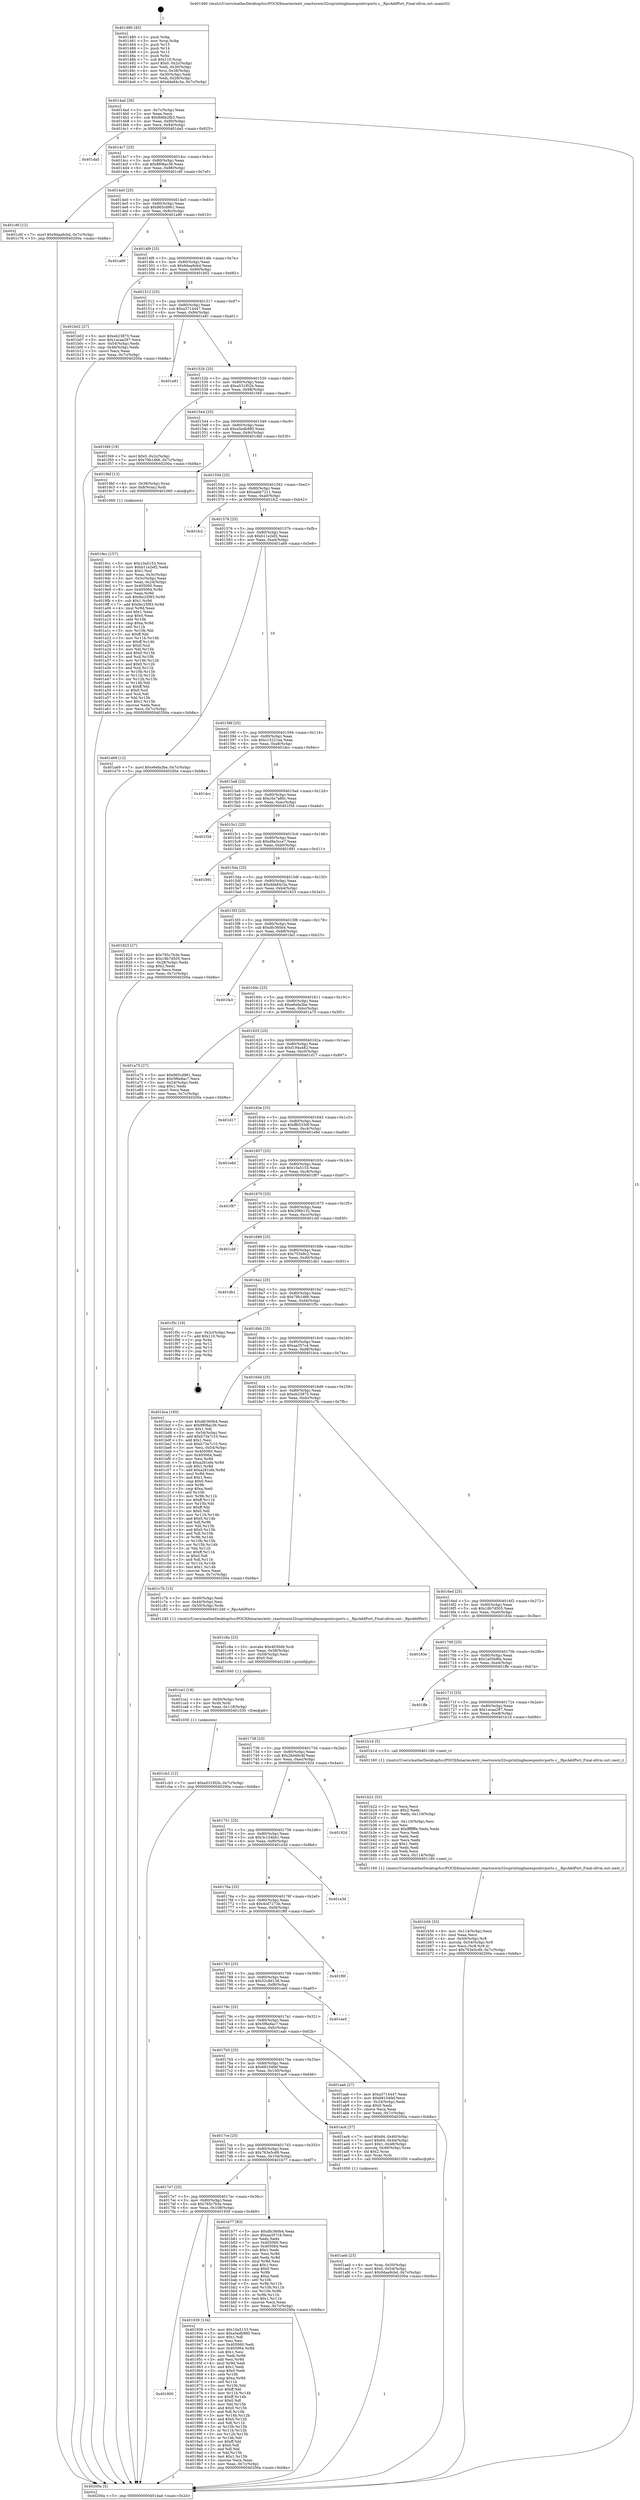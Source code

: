 digraph "0x401480" {
  label = "0x401480 (/mnt/c/Users/mathe/Desktop/tcc/POCII/binaries/extr_reactoswin32ssprintingbasespoolsvports.c__RpcAddPort_Final-ollvm.out::main(0))"
  labelloc = "t"
  node[shape=record]

  Entry [label="",width=0.3,height=0.3,shape=circle,fillcolor=black,style=filled]
  "0x4014ad" [label="{
     0x4014ad [26]\l
     | [instrs]\l
     &nbsp;&nbsp;0x4014ad \<+3\>: mov -0x7c(%rbp),%eax\l
     &nbsp;&nbsp;0x4014b0 \<+2\>: mov %eax,%ecx\l
     &nbsp;&nbsp;0x4014b2 \<+6\>: sub $0x8d6b2fb3,%ecx\l
     &nbsp;&nbsp;0x4014b8 \<+3\>: mov %eax,-0x80(%rbp)\l
     &nbsp;&nbsp;0x4014bb \<+6\>: mov %ecx,-0x84(%rbp)\l
     &nbsp;&nbsp;0x4014c1 \<+6\>: je 0000000000401da5 \<main+0x925\>\l
  }"]
  "0x401da5" [label="{
     0x401da5\l
  }", style=dashed]
  "0x4014c7" [label="{
     0x4014c7 [25]\l
     | [instrs]\l
     &nbsp;&nbsp;0x4014c7 \<+5\>: jmp 00000000004014cc \<main+0x4c\>\l
     &nbsp;&nbsp;0x4014cc \<+3\>: mov -0x80(%rbp),%eax\l
     &nbsp;&nbsp;0x4014cf \<+5\>: sub $0x8f08ac36,%eax\l
     &nbsp;&nbsp;0x4014d4 \<+6\>: mov %eax,-0x88(%rbp)\l
     &nbsp;&nbsp;0x4014da \<+6\>: je 0000000000401c6f \<main+0x7ef\>\l
  }"]
  Exit [label="",width=0.3,height=0.3,shape=circle,fillcolor=black,style=filled,peripheries=2]
  "0x401c6f" [label="{
     0x401c6f [12]\l
     | [instrs]\l
     &nbsp;&nbsp;0x401c6f \<+7\>: movl $0x9daa9cbd,-0x7c(%rbp)\l
     &nbsp;&nbsp;0x401c76 \<+5\>: jmp 000000000040200a \<main+0xb8a\>\l
  }"]
  "0x4014e0" [label="{
     0x4014e0 [25]\l
     | [instrs]\l
     &nbsp;&nbsp;0x4014e0 \<+5\>: jmp 00000000004014e5 \<main+0x65\>\l
     &nbsp;&nbsp;0x4014e5 \<+3\>: mov -0x80(%rbp),%eax\l
     &nbsp;&nbsp;0x4014e8 \<+5\>: sub $0x965cd961,%eax\l
     &nbsp;&nbsp;0x4014ed \<+6\>: mov %eax,-0x8c(%rbp)\l
     &nbsp;&nbsp;0x4014f3 \<+6\>: je 0000000000401a90 \<main+0x610\>\l
  }"]
  "0x401cb3" [label="{
     0x401cb3 [12]\l
     | [instrs]\l
     &nbsp;&nbsp;0x401cb3 \<+7\>: movl $0xa531f02b,-0x7c(%rbp)\l
     &nbsp;&nbsp;0x401cba \<+5\>: jmp 000000000040200a \<main+0xb8a\>\l
  }"]
  "0x401a90" [label="{
     0x401a90\l
  }", style=dashed]
  "0x4014f9" [label="{
     0x4014f9 [25]\l
     | [instrs]\l
     &nbsp;&nbsp;0x4014f9 \<+5\>: jmp 00000000004014fe \<main+0x7e\>\l
     &nbsp;&nbsp;0x4014fe \<+3\>: mov -0x80(%rbp),%eax\l
     &nbsp;&nbsp;0x401501 \<+5\>: sub $0x9daa9cbd,%eax\l
     &nbsp;&nbsp;0x401506 \<+6\>: mov %eax,-0x90(%rbp)\l
     &nbsp;&nbsp;0x40150c \<+6\>: je 0000000000401b02 \<main+0x682\>\l
  }"]
  "0x401ca1" [label="{
     0x401ca1 [18]\l
     | [instrs]\l
     &nbsp;&nbsp;0x401ca1 \<+4\>: mov -0x50(%rbp),%rdx\l
     &nbsp;&nbsp;0x401ca5 \<+3\>: mov %rdx,%rdi\l
     &nbsp;&nbsp;0x401ca8 \<+6\>: mov %eax,-0x118(%rbp)\l
     &nbsp;&nbsp;0x401cae \<+5\>: call 0000000000401030 \<free@plt\>\l
     | [calls]\l
     &nbsp;&nbsp;0x401030 \{1\} (unknown)\l
  }"]
  "0x401b02" [label="{
     0x401b02 [27]\l
     | [instrs]\l
     &nbsp;&nbsp;0x401b02 \<+5\>: mov $0xeb23875,%eax\l
     &nbsp;&nbsp;0x401b07 \<+5\>: mov $0x1acaa297,%ecx\l
     &nbsp;&nbsp;0x401b0c \<+3\>: mov -0x54(%rbp),%edx\l
     &nbsp;&nbsp;0x401b0f \<+3\>: cmp -0x48(%rbp),%edx\l
     &nbsp;&nbsp;0x401b12 \<+3\>: cmovl %ecx,%eax\l
     &nbsp;&nbsp;0x401b15 \<+3\>: mov %eax,-0x7c(%rbp)\l
     &nbsp;&nbsp;0x401b18 \<+5\>: jmp 000000000040200a \<main+0xb8a\>\l
  }"]
  "0x401512" [label="{
     0x401512 [25]\l
     | [instrs]\l
     &nbsp;&nbsp;0x401512 \<+5\>: jmp 0000000000401517 \<main+0x97\>\l
     &nbsp;&nbsp;0x401517 \<+3\>: mov -0x80(%rbp),%eax\l
     &nbsp;&nbsp;0x40151a \<+5\>: sub $0xa3714447,%eax\l
     &nbsp;&nbsp;0x40151f \<+6\>: mov %eax,-0x94(%rbp)\l
     &nbsp;&nbsp;0x401525 \<+6\>: je 0000000000401e81 \<main+0xa01\>\l
  }"]
  "0x401c8a" [label="{
     0x401c8a [23]\l
     | [instrs]\l
     &nbsp;&nbsp;0x401c8a \<+10\>: movabs $0x4030d6,%rdi\l
     &nbsp;&nbsp;0x401c94 \<+3\>: mov %eax,-0x58(%rbp)\l
     &nbsp;&nbsp;0x401c97 \<+3\>: mov -0x58(%rbp),%esi\l
     &nbsp;&nbsp;0x401c9a \<+2\>: mov $0x0,%al\l
     &nbsp;&nbsp;0x401c9c \<+5\>: call 0000000000401040 \<printf@plt\>\l
     | [calls]\l
     &nbsp;&nbsp;0x401040 \{1\} (unknown)\l
  }"]
  "0x401e81" [label="{
     0x401e81\l
  }", style=dashed]
  "0x40152b" [label="{
     0x40152b [25]\l
     | [instrs]\l
     &nbsp;&nbsp;0x40152b \<+5\>: jmp 0000000000401530 \<main+0xb0\>\l
     &nbsp;&nbsp;0x401530 \<+3\>: mov -0x80(%rbp),%eax\l
     &nbsp;&nbsp;0x401533 \<+5\>: sub $0xa531f02b,%eax\l
     &nbsp;&nbsp;0x401538 \<+6\>: mov %eax,-0x98(%rbp)\l
     &nbsp;&nbsp;0x40153e \<+6\>: je 0000000000401f49 \<main+0xac9\>\l
  }"]
  "0x401b56" [label="{
     0x401b56 [33]\l
     | [instrs]\l
     &nbsp;&nbsp;0x401b56 \<+6\>: mov -0x114(%rbp),%ecx\l
     &nbsp;&nbsp;0x401b5c \<+3\>: imul %eax,%ecx\l
     &nbsp;&nbsp;0x401b5f \<+4\>: mov -0x50(%rbp),%r8\l
     &nbsp;&nbsp;0x401b63 \<+4\>: movslq -0x54(%rbp),%r9\l
     &nbsp;&nbsp;0x401b67 \<+4\>: mov %ecx,(%r8,%r9,4)\l
     &nbsp;&nbsp;0x401b6b \<+7\>: movl $0x763e5cd9,-0x7c(%rbp)\l
     &nbsp;&nbsp;0x401b72 \<+5\>: jmp 000000000040200a \<main+0xb8a\>\l
  }"]
  "0x401f49" [label="{
     0x401f49 [19]\l
     | [instrs]\l
     &nbsp;&nbsp;0x401f49 \<+7\>: movl $0x0,-0x2c(%rbp)\l
     &nbsp;&nbsp;0x401f50 \<+7\>: movl $0x79b1d66,-0x7c(%rbp)\l
     &nbsp;&nbsp;0x401f57 \<+5\>: jmp 000000000040200a \<main+0xb8a\>\l
  }"]
  "0x401544" [label="{
     0x401544 [25]\l
     | [instrs]\l
     &nbsp;&nbsp;0x401544 \<+5\>: jmp 0000000000401549 \<main+0xc9\>\l
     &nbsp;&nbsp;0x401549 \<+3\>: mov -0x80(%rbp),%eax\l
     &nbsp;&nbsp;0x40154c \<+5\>: sub $0xa5edb980,%eax\l
     &nbsp;&nbsp;0x401551 \<+6\>: mov %eax,-0x9c(%rbp)\l
     &nbsp;&nbsp;0x401557 \<+6\>: je 00000000004019bf \<main+0x53f\>\l
  }"]
  "0x401b22" [label="{
     0x401b22 [52]\l
     | [instrs]\l
     &nbsp;&nbsp;0x401b22 \<+2\>: xor %ecx,%ecx\l
     &nbsp;&nbsp;0x401b24 \<+5\>: mov $0x2,%edx\l
     &nbsp;&nbsp;0x401b29 \<+6\>: mov %edx,-0x110(%rbp)\l
     &nbsp;&nbsp;0x401b2f \<+1\>: cltd\l
     &nbsp;&nbsp;0x401b30 \<+6\>: mov -0x110(%rbp),%esi\l
     &nbsp;&nbsp;0x401b36 \<+2\>: idiv %esi\l
     &nbsp;&nbsp;0x401b38 \<+6\>: imul $0xfffffffe,%edx,%edx\l
     &nbsp;&nbsp;0x401b3e \<+2\>: mov %ecx,%edi\l
     &nbsp;&nbsp;0x401b40 \<+2\>: sub %edx,%edi\l
     &nbsp;&nbsp;0x401b42 \<+2\>: mov %ecx,%edx\l
     &nbsp;&nbsp;0x401b44 \<+3\>: sub $0x1,%edx\l
     &nbsp;&nbsp;0x401b47 \<+2\>: add %edx,%edi\l
     &nbsp;&nbsp;0x401b49 \<+2\>: sub %edi,%ecx\l
     &nbsp;&nbsp;0x401b4b \<+6\>: mov %ecx,-0x114(%rbp)\l
     &nbsp;&nbsp;0x401b51 \<+5\>: call 0000000000401160 \<next_i\>\l
     | [calls]\l
     &nbsp;&nbsp;0x401160 \{1\} (/mnt/c/Users/mathe/Desktop/tcc/POCII/binaries/extr_reactoswin32ssprintingbasespoolsvports.c__RpcAddPort_Final-ollvm.out::next_i)\l
  }"]
  "0x4019bf" [label="{
     0x4019bf [13]\l
     | [instrs]\l
     &nbsp;&nbsp;0x4019bf \<+4\>: mov -0x38(%rbp),%rax\l
     &nbsp;&nbsp;0x4019c3 \<+4\>: mov 0x8(%rax),%rdi\l
     &nbsp;&nbsp;0x4019c7 \<+5\>: call 0000000000401060 \<atoi@plt\>\l
     | [calls]\l
     &nbsp;&nbsp;0x401060 \{1\} (unknown)\l
  }"]
  "0x40155d" [label="{
     0x40155d [25]\l
     | [instrs]\l
     &nbsp;&nbsp;0x40155d \<+5\>: jmp 0000000000401562 \<main+0xe2\>\l
     &nbsp;&nbsp;0x401562 \<+3\>: mov -0x80(%rbp),%eax\l
     &nbsp;&nbsp;0x401565 \<+5\>: sub $0xaabb7211,%eax\l
     &nbsp;&nbsp;0x40156a \<+6\>: mov %eax,-0xa0(%rbp)\l
     &nbsp;&nbsp;0x401570 \<+6\>: je 0000000000401fc2 \<main+0xb42\>\l
  }"]
  "0x401aeb" [label="{
     0x401aeb [23]\l
     | [instrs]\l
     &nbsp;&nbsp;0x401aeb \<+4\>: mov %rax,-0x50(%rbp)\l
     &nbsp;&nbsp;0x401aef \<+7\>: movl $0x0,-0x54(%rbp)\l
     &nbsp;&nbsp;0x401af6 \<+7\>: movl $0x9daa9cbd,-0x7c(%rbp)\l
     &nbsp;&nbsp;0x401afd \<+5\>: jmp 000000000040200a \<main+0xb8a\>\l
  }"]
  "0x401fc2" [label="{
     0x401fc2\l
  }", style=dashed]
  "0x401576" [label="{
     0x401576 [25]\l
     | [instrs]\l
     &nbsp;&nbsp;0x401576 \<+5\>: jmp 000000000040157b \<main+0xfb\>\l
     &nbsp;&nbsp;0x40157b \<+3\>: mov -0x80(%rbp),%eax\l
     &nbsp;&nbsp;0x40157e \<+5\>: sub $0xb11e2ef2,%eax\l
     &nbsp;&nbsp;0x401583 \<+6\>: mov %eax,-0xa4(%rbp)\l
     &nbsp;&nbsp;0x401589 \<+6\>: je 0000000000401a69 \<main+0x5e9\>\l
  }"]
  "0x4019cc" [label="{
     0x4019cc [157]\l
     | [instrs]\l
     &nbsp;&nbsp;0x4019cc \<+5\>: mov $0x10a5153,%ecx\l
     &nbsp;&nbsp;0x4019d1 \<+5\>: mov $0xb11e2ef2,%edx\l
     &nbsp;&nbsp;0x4019d6 \<+3\>: mov $0x1,%sil\l
     &nbsp;&nbsp;0x4019d9 \<+3\>: mov %eax,-0x3c(%rbp)\l
     &nbsp;&nbsp;0x4019dc \<+3\>: mov -0x3c(%rbp),%eax\l
     &nbsp;&nbsp;0x4019df \<+3\>: mov %eax,-0x24(%rbp)\l
     &nbsp;&nbsp;0x4019e2 \<+7\>: mov 0x405060,%eax\l
     &nbsp;&nbsp;0x4019e9 \<+8\>: mov 0x405064,%r8d\l
     &nbsp;&nbsp;0x4019f1 \<+3\>: mov %eax,%r9d\l
     &nbsp;&nbsp;0x4019f4 \<+7\>: sub $0xfec25f93,%r9d\l
     &nbsp;&nbsp;0x4019fb \<+4\>: sub $0x1,%r9d\l
     &nbsp;&nbsp;0x4019ff \<+7\>: add $0xfec25f93,%r9d\l
     &nbsp;&nbsp;0x401a06 \<+4\>: imul %r9d,%eax\l
     &nbsp;&nbsp;0x401a0a \<+3\>: and $0x1,%eax\l
     &nbsp;&nbsp;0x401a0d \<+3\>: cmp $0x0,%eax\l
     &nbsp;&nbsp;0x401a10 \<+4\>: sete %r10b\l
     &nbsp;&nbsp;0x401a14 \<+4\>: cmp $0xa,%r8d\l
     &nbsp;&nbsp;0x401a18 \<+4\>: setl %r11b\l
     &nbsp;&nbsp;0x401a1c \<+3\>: mov %r10b,%bl\l
     &nbsp;&nbsp;0x401a1f \<+3\>: xor $0xff,%bl\l
     &nbsp;&nbsp;0x401a22 \<+3\>: mov %r11b,%r14b\l
     &nbsp;&nbsp;0x401a25 \<+4\>: xor $0xff,%r14b\l
     &nbsp;&nbsp;0x401a29 \<+4\>: xor $0x0,%sil\l
     &nbsp;&nbsp;0x401a2d \<+3\>: mov %bl,%r15b\l
     &nbsp;&nbsp;0x401a30 \<+4\>: and $0x0,%r15b\l
     &nbsp;&nbsp;0x401a34 \<+3\>: and %sil,%r10b\l
     &nbsp;&nbsp;0x401a37 \<+3\>: mov %r14b,%r12b\l
     &nbsp;&nbsp;0x401a3a \<+4\>: and $0x0,%r12b\l
     &nbsp;&nbsp;0x401a3e \<+3\>: and %sil,%r11b\l
     &nbsp;&nbsp;0x401a41 \<+3\>: or %r10b,%r15b\l
     &nbsp;&nbsp;0x401a44 \<+3\>: or %r11b,%r12b\l
     &nbsp;&nbsp;0x401a47 \<+3\>: xor %r12b,%r15b\l
     &nbsp;&nbsp;0x401a4a \<+3\>: or %r14b,%bl\l
     &nbsp;&nbsp;0x401a4d \<+3\>: xor $0xff,%bl\l
     &nbsp;&nbsp;0x401a50 \<+4\>: or $0x0,%sil\l
     &nbsp;&nbsp;0x401a54 \<+3\>: and %sil,%bl\l
     &nbsp;&nbsp;0x401a57 \<+3\>: or %bl,%r15b\l
     &nbsp;&nbsp;0x401a5a \<+4\>: test $0x1,%r15b\l
     &nbsp;&nbsp;0x401a5e \<+3\>: cmovne %edx,%ecx\l
     &nbsp;&nbsp;0x401a61 \<+3\>: mov %ecx,-0x7c(%rbp)\l
     &nbsp;&nbsp;0x401a64 \<+5\>: jmp 000000000040200a \<main+0xb8a\>\l
  }"]
  "0x401a69" [label="{
     0x401a69 [12]\l
     | [instrs]\l
     &nbsp;&nbsp;0x401a69 \<+7\>: movl $0xe6efa3be,-0x7c(%rbp)\l
     &nbsp;&nbsp;0x401a70 \<+5\>: jmp 000000000040200a \<main+0xb8a\>\l
  }"]
  "0x40158f" [label="{
     0x40158f [25]\l
     | [instrs]\l
     &nbsp;&nbsp;0x40158f \<+5\>: jmp 0000000000401594 \<main+0x114\>\l
     &nbsp;&nbsp;0x401594 \<+3\>: mov -0x80(%rbp),%eax\l
     &nbsp;&nbsp;0x401597 \<+5\>: sub $0xc15221ea,%eax\l
     &nbsp;&nbsp;0x40159c \<+6\>: mov %eax,-0xa8(%rbp)\l
     &nbsp;&nbsp;0x4015a2 \<+6\>: je 0000000000401dcc \<main+0x94c\>\l
  }"]
  "0x401800" [label="{
     0x401800\l
  }", style=dashed]
  "0x401dcc" [label="{
     0x401dcc\l
  }", style=dashed]
  "0x4015a8" [label="{
     0x4015a8 [25]\l
     | [instrs]\l
     &nbsp;&nbsp;0x4015a8 \<+5\>: jmp 00000000004015ad \<main+0x12d\>\l
     &nbsp;&nbsp;0x4015ad \<+3\>: mov -0x80(%rbp),%eax\l
     &nbsp;&nbsp;0x4015b0 \<+5\>: sub $0xc5e7a80c,%eax\l
     &nbsp;&nbsp;0x4015b5 \<+6\>: mov %eax,-0xac(%rbp)\l
     &nbsp;&nbsp;0x4015bb \<+6\>: je 0000000000401f3d \<main+0xabd\>\l
  }"]
  "0x401939" [label="{
     0x401939 [134]\l
     | [instrs]\l
     &nbsp;&nbsp;0x401939 \<+5\>: mov $0x10a5153,%eax\l
     &nbsp;&nbsp;0x40193e \<+5\>: mov $0xa5edb980,%ecx\l
     &nbsp;&nbsp;0x401943 \<+2\>: mov $0x1,%dl\l
     &nbsp;&nbsp;0x401945 \<+2\>: xor %esi,%esi\l
     &nbsp;&nbsp;0x401947 \<+7\>: mov 0x405060,%edi\l
     &nbsp;&nbsp;0x40194e \<+8\>: mov 0x405064,%r8d\l
     &nbsp;&nbsp;0x401956 \<+3\>: sub $0x1,%esi\l
     &nbsp;&nbsp;0x401959 \<+3\>: mov %edi,%r9d\l
     &nbsp;&nbsp;0x40195c \<+3\>: add %esi,%r9d\l
     &nbsp;&nbsp;0x40195f \<+4\>: imul %r9d,%edi\l
     &nbsp;&nbsp;0x401963 \<+3\>: and $0x1,%edi\l
     &nbsp;&nbsp;0x401966 \<+3\>: cmp $0x0,%edi\l
     &nbsp;&nbsp;0x401969 \<+4\>: sete %r10b\l
     &nbsp;&nbsp;0x40196d \<+4\>: cmp $0xa,%r8d\l
     &nbsp;&nbsp;0x401971 \<+4\>: setl %r11b\l
     &nbsp;&nbsp;0x401975 \<+3\>: mov %r10b,%bl\l
     &nbsp;&nbsp;0x401978 \<+3\>: xor $0xff,%bl\l
     &nbsp;&nbsp;0x40197b \<+3\>: mov %r11b,%r14b\l
     &nbsp;&nbsp;0x40197e \<+4\>: xor $0xff,%r14b\l
     &nbsp;&nbsp;0x401982 \<+3\>: xor $0x0,%dl\l
     &nbsp;&nbsp;0x401985 \<+3\>: mov %bl,%r15b\l
     &nbsp;&nbsp;0x401988 \<+4\>: and $0x0,%r15b\l
     &nbsp;&nbsp;0x40198c \<+3\>: and %dl,%r10b\l
     &nbsp;&nbsp;0x40198f \<+3\>: mov %r14b,%r12b\l
     &nbsp;&nbsp;0x401992 \<+4\>: and $0x0,%r12b\l
     &nbsp;&nbsp;0x401996 \<+3\>: and %dl,%r11b\l
     &nbsp;&nbsp;0x401999 \<+3\>: or %r10b,%r15b\l
     &nbsp;&nbsp;0x40199c \<+3\>: or %r11b,%r12b\l
     &nbsp;&nbsp;0x40199f \<+3\>: xor %r12b,%r15b\l
     &nbsp;&nbsp;0x4019a2 \<+3\>: or %r14b,%bl\l
     &nbsp;&nbsp;0x4019a5 \<+3\>: xor $0xff,%bl\l
     &nbsp;&nbsp;0x4019a8 \<+3\>: or $0x0,%dl\l
     &nbsp;&nbsp;0x4019ab \<+2\>: and %dl,%bl\l
     &nbsp;&nbsp;0x4019ad \<+3\>: or %bl,%r15b\l
     &nbsp;&nbsp;0x4019b0 \<+4\>: test $0x1,%r15b\l
     &nbsp;&nbsp;0x4019b4 \<+3\>: cmovne %ecx,%eax\l
     &nbsp;&nbsp;0x4019b7 \<+3\>: mov %eax,-0x7c(%rbp)\l
     &nbsp;&nbsp;0x4019ba \<+5\>: jmp 000000000040200a \<main+0xb8a\>\l
  }"]
  "0x401f3d" [label="{
     0x401f3d\l
  }", style=dashed]
  "0x4015c1" [label="{
     0x4015c1 [25]\l
     | [instrs]\l
     &nbsp;&nbsp;0x4015c1 \<+5\>: jmp 00000000004015c6 \<main+0x146\>\l
     &nbsp;&nbsp;0x4015c6 \<+3\>: mov -0x80(%rbp),%eax\l
     &nbsp;&nbsp;0x4015c9 \<+5\>: sub $0xd9a3cce7,%eax\l
     &nbsp;&nbsp;0x4015ce \<+6\>: mov %eax,-0xb0(%rbp)\l
     &nbsp;&nbsp;0x4015d4 \<+6\>: je 0000000000401891 \<main+0x411\>\l
  }"]
  "0x4017e7" [label="{
     0x4017e7 [25]\l
     | [instrs]\l
     &nbsp;&nbsp;0x4017e7 \<+5\>: jmp 00000000004017ec \<main+0x36c\>\l
     &nbsp;&nbsp;0x4017ec \<+3\>: mov -0x80(%rbp),%eax\l
     &nbsp;&nbsp;0x4017ef \<+5\>: sub $0x785c7b3e,%eax\l
     &nbsp;&nbsp;0x4017f4 \<+6\>: mov %eax,-0x108(%rbp)\l
     &nbsp;&nbsp;0x4017fa \<+6\>: je 0000000000401939 \<main+0x4b9\>\l
  }"]
  "0x401891" [label="{
     0x401891\l
  }", style=dashed]
  "0x4015da" [label="{
     0x4015da [25]\l
     | [instrs]\l
     &nbsp;&nbsp;0x4015da \<+5\>: jmp 00000000004015df \<main+0x15f\>\l
     &nbsp;&nbsp;0x4015df \<+3\>: mov -0x80(%rbp),%eax\l
     &nbsp;&nbsp;0x4015e2 \<+5\>: sub $0xdda84c3a,%eax\l
     &nbsp;&nbsp;0x4015e7 \<+6\>: mov %eax,-0xb4(%rbp)\l
     &nbsp;&nbsp;0x4015ed \<+6\>: je 0000000000401823 \<main+0x3a3\>\l
  }"]
  "0x401b77" [label="{
     0x401b77 [83]\l
     | [instrs]\l
     &nbsp;&nbsp;0x401b77 \<+5\>: mov $0xdfc360b4,%eax\l
     &nbsp;&nbsp;0x401b7c \<+5\>: mov $0xaa357c4,%ecx\l
     &nbsp;&nbsp;0x401b81 \<+2\>: xor %edx,%edx\l
     &nbsp;&nbsp;0x401b83 \<+7\>: mov 0x405060,%esi\l
     &nbsp;&nbsp;0x401b8a \<+7\>: mov 0x405064,%edi\l
     &nbsp;&nbsp;0x401b91 \<+3\>: sub $0x1,%edx\l
     &nbsp;&nbsp;0x401b94 \<+3\>: mov %esi,%r8d\l
     &nbsp;&nbsp;0x401b97 \<+3\>: add %edx,%r8d\l
     &nbsp;&nbsp;0x401b9a \<+4\>: imul %r8d,%esi\l
     &nbsp;&nbsp;0x401b9e \<+3\>: and $0x1,%esi\l
     &nbsp;&nbsp;0x401ba1 \<+3\>: cmp $0x0,%esi\l
     &nbsp;&nbsp;0x401ba4 \<+4\>: sete %r9b\l
     &nbsp;&nbsp;0x401ba8 \<+3\>: cmp $0xa,%edi\l
     &nbsp;&nbsp;0x401bab \<+4\>: setl %r10b\l
     &nbsp;&nbsp;0x401baf \<+3\>: mov %r9b,%r11b\l
     &nbsp;&nbsp;0x401bb2 \<+3\>: and %r10b,%r11b\l
     &nbsp;&nbsp;0x401bb5 \<+3\>: xor %r10b,%r9b\l
     &nbsp;&nbsp;0x401bb8 \<+3\>: or %r9b,%r11b\l
     &nbsp;&nbsp;0x401bbb \<+4\>: test $0x1,%r11b\l
     &nbsp;&nbsp;0x401bbf \<+3\>: cmovne %ecx,%eax\l
     &nbsp;&nbsp;0x401bc2 \<+3\>: mov %eax,-0x7c(%rbp)\l
     &nbsp;&nbsp;0x401bc5 \<+5\>: jmp 000000000040200a \<main+0xb8a\>\l
  }"]
  "0x401823" [label="{
     0x401823 [27]\l
     | [instrs]\l
     &nbsp;&nbsp;0x401823 \<+5\>: mov $0x785c7b3e,%eax\l
     &nbsp;&nbsp;0x401828 \<+5\>: mov $0x18b7d505,%ecx\l
     &nbsp;&nbsp;0x40182d \<+3\>: mov -0x28(%rbp),%edx\l
     &nbsp;&nbsp;0x401830 \<+3\>: cmp $0x2,%edx\l
     &nbsp;&nbsp;0x401833 \<+3\>: cmovne %ecx,%eax\l
     &nbsp;&nbsp;0x401836 \<+3\>: mov %eax,-0x7c(%rbp)\l
     &nbsp;&nbsp;0x401839 \<+5\>: jmp 000000000040200a \<main+0xb8a\>\l
  }"]
  "0x4015f3" [label="{
     0x4015f3 [25]\l
     | [instrs]\l
     &nbsp;&nbsp;0x4015f3 \<+5\>: jmp 00000000004015f8 \<main+0x178\>\l
     &nbsp;&nbsp;0x4015f8 \<+3\>: mov -0x80(%rbp),%eax\l
     &nbsp;&nbsp;0x4015fb \<+5\>: sub $0xdfc360b4,%eax\l
     &nbsp;&nbsp;0x401600 \<+6\>: mov %eax,-0xb8(%rbp)\l
     &nbsp;&nbsp;0x401606 \<+6\>: je 0000000000401fa3 \<main+0xb23\>\l
  }"]
  "0x40200a" [label="{
     0x40200a [5]\l
     | [instrs]\l
     &nbsp;&nbsp;0x40200a \<+5\>: jmp 00000000004014ad \<main+0x2d\>\l
  }"]
  "0x401480" [label="{
     0x401480 [45]\l
     | [instrs]\l
     &nbsp;&nbsp;0x401480 \<+1\>: push %rbp\l
     &nbsp;&nbsp;0x401481 \<+3\>: mov %rsp,%rbp\l
     &nbsp;&nbsp;0x401484 \<+2\>: push %r15\l
     &nbsp;&nbsp;0x401486 \<+2\>: push %r14\l
     &nbsp;&nbsp;0x401488 \<+2\>: push %r12\l
     &nbsp;&nbsp;0x40148a \<+1\>: push %rbx\l
     &nbsp;&nbsp;0x40148b \<+7\>: sub $0x110,%rsp\l
     &nbsp;&nbsp;0x401492 \<+7\>: movl $0x0,-0x2c(%rbp)\l
     &nbsp;&nbsp;0x401499 \<+3\>: mov %edi,-0x30(%rbp)\l
     &nbsp;&nbsp;0x40149c \<+4\>: mov %rsi,-0x38(%rbp)\l
     &nbsp;&nbsp;0x4014a0 \<+3\>: mov -0x30(%rbp),%edi\l
     &nbsp;&nbsp;0x4014a3 \<+3\>: mov %edi,-0x28(%rbp)\l
     &nbsp;&nbsp;0x4014a6 \<+7\>: movl $0xdda84c3a,-0x7c(%rbp)\l
  }"]
  "0x4017ce" [label="{
     0x4017ce [25]\l
     | [instrs]\l
     &nbsp;&nbsp;0x4017ce \<+5\>: jmp 00000000004017d3 \<main+0x353\>\l
     &nbsp;&nbsp;0x4017d3 \<+3\>: mov -0x80(%rbp),%eax\l
     &nbsp;&nbsp;0x4017d6 \<+5\>: sub $0x763e5cd9,%eax\l
     &nbsp;&nbsp;0x4017db \<+6\>: mov %eax,-0x104(%rbp)\l
     &nbsp;&nbsp;0x4017e1 \<+6\>: je 0000000000401b77 \<main+0x6f7\>\l
  }"]
  "0x401fa3" [label="{
     0x401fa3\l
  }", style=dashed]
  "0x40160c" [label="{
     0x40160c [25]\l
     | [instrs]\l
     &nbsp;&nbsp;0x40160c \<+5\>: jmp 0000000000401611 \<main+0x191\>\l
     &nbsp;&nbsp;0x401611 \<+3\>: mov -0x80(%rbp),%eax\l
     &nbsp;&nbsp;0x401614 \<+5\>: sub $0xe6efa3be,%eax\l
     &nbsp;&nbsp;0x401619 \<+6\>: mov %eax,-0xbc(%rbp)\l
     &nbsp;&nbsp;0x40161f \<+6\>: je 0000000000401a75 \<main+0x5f5\>\l
  }"]
  "0x401ac6" [label="{
     0x401ac6 [37]\l
     | [instrs]\l
     &nbsp;&nbsp;0x401ac6 \<+7\>: movl $0x64,-0x40(%rbp)\l
     &nbsp;&nbsp;0x401acd \<+7\>: movl $0x64,-0x44(%rbp)\l
     &nbsp;&nbsp;0x401ad4 \<+7\>: movl $0x1,-0x48(%rbp)\l
     &nbsp;&nbsp;0x401adb \<+4\>: movslq -0x48(%rbp),%rax\l
     &nbsp;&nbsp;0x401adf \<+4\>: shl $0x2,%rax\l
     &nbsp;&nbsp;0x401ae3 \<+3\>: mov %rax,%rdi\l
     &nbsp;&nbsp;0x401ae6 \<+5\>: call 0000000000401050 \<malloc@plt\>\l
     | [calls]\l
     &nbsp;&nbsp;0x401050 \{1\} (unknown)\l
  }"]
  "0x401a75" [label="{
     0x401a75 [27]\l
     | [instrs]\l
     &nbsp;&nbsp;0x401a75 \<+5\>: mov $0x965cd961,%eax\l
     &nbsp;&nbsp;0x401a7a \<+5\>: mov $0x5f6e8ac7,%ecx\l
     &nbsp;&nbsp;0x401a7f \<+3\>: mov -0x24(%rbp),%edx\l
     &nbsp;&nbsp;0x401a82 \<+3\>: cmp $0x1,%edx\l
     &nbsp;&nbsp;0x401a85 \<+3\>: cmovl %ecx,%eax\l
     &nbsp;&nbsp;0x401a88 \<+3\>: mov %eax,-0x7c(%rbp)\l
     &nbsp;&nbsp;0x401a8b \<+5\>: jmp 000000000040200a \<main+0xb8a\>\l
  }"]
  "0x401625" [label="{
     0x401625 [25]\l
     | [instrs]\l
     &nbsp;&nbsp;0x401625 \<+5\>: jmp 000000000040162a \<main+0x1aa\>\l
     &nbsp;&nbsp;0x40162a \<+3\>: mov -0x80(%rbp),%eax\l
     &nbsp;&nbsp;0x40162d \<+5\>: sub $0xf194a482,%eax\l
     &nbsp;&nbsp;0x401632 \<+6\>: mov %eax,-0xc0(%rbp)\l
     &nbsp;&nbsp;0x401638 \<+6\>: je 0000000000401d17 \<main+0x897\>\l
  }"]
  "0x4017b5" [label="{
     0x4017b5 [25]\l
     | [instrs]\l
     &nbsp;&nbsp;0x4017b5 \<+5\>: jmp 00000000004017ba \<main+0x33a\>\l
     &nbsp;&nbsp;0x4017ba \<+3\>: mov -0x80(%rbp),%eax\l
     &nbsp;&nbsp;0x4017bd \<+5\>: sub $0x68104fef,%eax\l
     &nbsp;&nbsp;0x4017c2 \<+6\>: mov %eax,-0x100(%rbp)\l
     &nbsp;&nbsp;0x4017c8 \<+6\>: je 0000000000401ac6 \<main+0x646\>\l
  }"]
  "0x401d17" [label="{
     0x401d17\l
  }", style=dashed]
  "0x40163e" [label="{
     0x40163e [25]\l
     | [instrs]\l
     &nbsp;&nbsp;0x40163e \<+5\>: jmp 0000000000401643 \<main+0x1c3\>\l
     &nbsp;&nbsp;0x401643 \<+3\>: mov -0x80(%rbp),%eax\l
     &nbsp;&nbsp;0x401646 \<+5\>: sub $0xffb5330f,%eax\l
     &nbsp;&nbsp;0x40164b \<+6\>: mov %eax,-0xc4(%rbp)\l
     &nbsp;&nbsp;0x401651 \<+6\>: je 0000000000401e8d \<main+0xa0d\>\l
  }"]
  "0x401aab" [label="{
     0x401aab [27]\l
     | [instrs]\l
     &nbsp;&nbsp;0x401aab \<+5\>: mov $0xa3714447,%eax\l
     &nbsp;&nbsp;0x401ab0 \<+5\>: mov $0x68104fef,%ecx\l
     &nbsp;&nbsp;0x401ab5 \<+3\>: mov -0x24(%rbp),%edx\l
     &nbsp;&nbsp;0x401ab8 \<+3\>: cmp $0x0,%edx\l
     &nbsp;&nbsp;0x401abb \<+3\>: cmove %ecx,%eax\l
     &nbsp;&nbsp;0x401abe \<+3\>: mov %eax,-0x7c(%rbp)\l
     &nbsp;&nbsp;0x401ac1 \<+5\>: jmp 000000000040200a \<main+0xb8a\>\l
  }"]
  "0x401e8d" [label="{
     0x401e8d\l
  }", style=dashed]
  "0x401657" [label="{
     0x401657 [25]\l
     | [instrs]\l
     &nbsp;&nbsp;0x401657 \<+5\>: jmp 000000000040165c \<main+0x1dc\>\l
     &nbsp;&nbsp;0x40165c \<+3\>: mov -0x80(%rbp),%eax\l
     &nbsp;&nbsp;0x40165f \<+5\>: sub $0x10a5153,%eax\l
     &nbsp;&nbsp;0x401664 \<+6\>: mov %eax,-0xc8(%rbp)\l
     &nbsp;&nbsp;0x40166a \<+6\>: je 0000000000401f87 \<main+0xb07\>\l
  }"]
  "0x40179c" [label="{
     0x40179c [25]\l
     | [instrs]\l
     &nbsp;&nbsp;0x40179c \<+5\>: jmp 00000000004017a1 \<main+0x321\>\l
     &nbsp;&nbsp;0x4017a1 \<+3\>: mov -0x80(%rbp),%eax\l
     &nbsp;&nbsp;0x4017a4 \<+5\>: sub $0x5f6e8ac7,%eax\l
     &nbsp;&nbsp;0x4017a9 \<+6\>: mov %eax,-0xfc(%rbp)\l
     &nbsp;&nbsp;0x4017af \<+6\>: je 0000000000401aab \<main+0x62b\>\l
  }"]
  "0x401f87" [label="{
     0x401f87\l
  }", style=dashed]
  "0x401670" [label="{
     0x401670 [25]\l
     | [instrs]\l
     &nbsp;&nbsp;0x401670 \<+5\>: jmp 0000000000401675 \<main+0x1f5\>\l
     &nbsp;&nbsp;0x401675 \<+3\>: mov -0x80(%rbp),%eax\l
     &nbsp;&nbsp;0x401678 \<+5\>: sub $0x206b132,%eax\l
     &nbsp;&nbsp;0x40167d \<+6\>: mov %eax,-0xcc(%rbp)\l
     &nbsp;&nbsp;0x401683 \<+6\>: je 0000000000401cbf \<main+0x83f\>\l
  }"]
  "0x401ee5" [label="{
     0x401ee5\l
  }", style=dashed]
  "0x401cbf" [label="{
     0x401cbf\l
  }", style=dashed]
  "0x401689" [label="{
     0x401689 [25]\l
     | [instrs]\l
     &nbsp;&nbsp;0x401689 \<+5\>: jmp 000000000040168e \<main+0x20e\>\l
     &nbsp;&nbsp;0x40168e \<+3\>: mov -0x80(%rbp),%eax\l
     &nbsp;&nbsp;0x401691 \<+5\>: sub $0x75348c2,%eax\l
     &nbsp;&nbsp;0x401696 \<+6\>: mov %eax,-0xd0(%rbp)\l
     &nbsp;&nbsp;0x40169c \<+6\>: je 0000000000401db1 \<main+0x931\>\l
  }"]
  "0x401783" [label="{
     0x401783 [25]\l
     | [instrs]\l
     &nbsp;&nbsp;0x401783 \<+5\>: jmp 0000000000401788 \<main+0x308\>\l
     &nbsp;&nbsp;0x401788 \<+3\>: mov -0x80(%rbp),%eax\l
     &nbsp;&nbsp;0x40178b \<+5\>: sub $0x52c8d138,%eax\l
     &nbsp;&nbsp;0x401790 \<+6\>: mov %eax,-0xf8(%rbp)\l
     &nbsp;&nbsp;0x401796 \<+6\>: je 0000000000401ee5 \<main+0xa65\>\l
  }"]
  "0x401db1" [label="{
     0x401db1\l
  }", style=dashed]
  "0x4016a2" [label="{
     0x4016a2 [25]\l
     | [instrs]\l
     &nbsp;&nbsp;0x4016a2 \<+5\>: jmp 00000000004016a7 \<main+0x227\>\l
     &nbsp;&nbsp;0x4016a7 \<+3\>: mov -0x80(%rbp),%eax\l
     &nbsp;&nbsp;0x4016aa \<+5\>: sub $0x79b1d66,%eax\l
     &nbsp;&nbsp;0x4016af \<+6\>: mov %eax,-0xd4(%rbp)\l
     &nbsp;&nbsp;0x4016b5 \<+6\>: je 0000000000401f5c \<main+0xadc\>\l
  }"]
  "0x401f6f" [label="{
     0x401f6f\l
  }", style=dashed]
  "0x401f5c" [label="{
     0x401f5c [19]\l
     | [instrs]\l
     &nbsp;&nbsp;0x401f5c \<+3\>: mov -0x2c(%rbp),%eax\l
     &nbsp;&nbsp;0x401f5f \<+7\>: add $0x110,%rsp\l
     &nbsp;&nbsp;0x401f66 \<+1\>: pop %rbx\l
     &nbsp;&nbsp;0x401f67 \<+2\>: pop %r12\l
     &nbsp;&nbsp;0x401f69 \<+2\>: pop %r14\l
     &nbsp;&nbsp;0x401f6b \<+2\>: pop %r15\l
     &nbsp;&nbsp;0x401f6d \<+1\>: pop %rbp\l
     &nbsp;&nbsp;0x401f6e \<+1\>: ret\l
  }"]
  "0x4016bb" [label="{
     0x4016bb [25]\l
     | [instrs]\l
     &nbsp;&nbsp;0x4016bb \<+5\>: jmp 00000000004016c0 \<main+0x240\>\l
     &nbsp;&nbsp;0x4016c0 \<+3\>: mov -0x80(%rbp),%eax\l
     &nbsp;&nbsp;0x4016c3 \<+5\>: sub $0xaa357c4,%eax\l
     &nbsp;&nbsp;0x4016c8 \<+6\>: mov %eax,-0xd8(%rbp)\l
     &nbsp;&nbsp;0x4016ce \<+6\>: je 0000000000401bca \<main+0x74a\>\l
  }"]
  "0x40176a" [label="{
     0x40176a [25]\l
     | [instrs]\l
     &nbsp;&nbsp;0x40176a \<+5\>: jmp 000000000040176f \<main+0x2ef\>\l
     &nbsp;&nbsp;0x40176f \<+3\>: mov -0x80(%rbp),%eax\l
     &nbsp;&nbsp;0x401772 \<+5\>: sub $0x4cd7273b,%eax\l
     &nbsp;&nbsp;0x401777 \<+6\>: mov %eax,-0xf4(%rbp)\l
     &nbsp;&nbsp;0x40177d \<+6\>: je 0000000000401f6f \<main+0xaef\>\l
  }"]
  "0x401bca" [label="{
     0x401bca [165]\l
     | [instrs]\l
     &nbsp;&nbsp;0x401bca \<+5\>: mov $0xdfc360b4,%eax\l
     &nbsp;&nbsp;0x401bcf \<+5\>: mov $0x8f08ac36,%ecx\l
     &nbsp;&nbsp;0x401bd4 \<+2\>: mov $0x1,%dl\l
     &nbsp;&nbsp;0x401bd6 \<+3\>: mov -0x54(%rbp),%esi\l
     &nbsp;&nbsp;0x401bd9 \<+6\>: add $0xb73a7c10,%esi\l
     &nbsp;&nbsp;0x401bdf \<+3\>: add $0x1,%esi\l
     &nbsp;&nbsp;0x401be2 \<+6\>: sub $0xb73a7c10,%esi\l
     &nbsp;&nbsp;0x401be8 \<+3\>: mov %esi,-0x54(%rbp)\l
     &nbsp;&nbsp;0x401beb \<+7\>: mov 0x405060,%esi\l
     &nbsp;&nbsp;0x401bf2 \<+7\>: mov 0x405064,%edi\l
     &nbsp;&nbsp;0x401bf9 \<+3\>: mov %esi,%r8d\l
     &nbsp;&nbsp;0x401bfc \<+7\>: sub $0xa281efe,%r8d\l
     &nbsp;&nbsp;0x401c03 \<+4\>: sub $0x1,%r8d\l
     &nbsp;&nbsp;0x401c07 \<+7\>: add $0xa281efe,%r8d\l
     &nbsp;&nbsp;0x401c0e \<+4\>: imul %r8d,%esi\l
     &nbsp;&nbsp;0x401c12 \<+3\>: and $0x1,%esi\l
     &nbsp;&nbsp;0x401c15 \<+3\>: cmp $0x0,%esi\l
     &nbsp;&nbsp;0x401c18 \<+4\>: sete %r9b\l
     &nbsp;&nbsp;0x401c1c \<+3\>: cmp $0xa,%edi\l
     &nbsp;&nbsp;0x401c1f \<+4\>: setl %r10b\l
     &nbsp;&nbsp;0x401c23 \<+3\>: mov %r9b,%r11b\l
     &nbsp;&nbsp;0x401c26 \<+4\>: xor $0xff,%r11b\l
     &nbsp;&nbsp;0x401c2a \<+3\>: mov %r10b,%bl\l
     &nbsp;&nbsp;0x401c2d \<+3\>: xor $0xff,%bl\l
     &nbsp;&nbsp;0x401c30 \<+3\>: xor $0x0,%dl\l
     &nbsp;&nbsp;0x401c33 \<+3\>: mov %r11b,%r14b\l
     &nbsp;&nbsp;0x401c36 \<+4\>: and $0x0,%r14b\l
     &nbsp;&nbsp;0x401c3a \<+3\>: and %dl,%r9b\l
     &nbsp;&nbsp;0x401c3d \<+3\>: mov %bl,%r15b\l
     &nbsp;&nbsp;0x401c40 \<+4\>: and $0x0,%r15b\l
     &nbsp;&nbsp;0x401c44 \<+3\>: and %dl,%r10b\l
     &nbsp;&nbsp;0x401c47 \<+3\>: or %r9b,%r14b\l
     &nbsp;&nbsp;0x401c4a \<+3\>: or %r10b,%r15b\l
     &nbsp;&nbsp;0x401c4d \<+3\>: xor %r15b,%r14b\l
     &nbsp;&nbsp;0x401c50 \<+3\>: or %bl,%r11b\l
     &nbsp;&nbsp;0x401c53 \<+4\>: xor $0xff,%r11b\l
     &nbsp;&nbsp;0x401c57 \<+3\>: or $0x0,%dl\l
     &nbsp;&nbsp;0x401c5a \<+3\>: and %dl,%r11b\l
     &nbsp;&nbsp;0x401c5d \<+3\>: or %r11b,%r14b\l
     &nbsp;&nbsp;0x401c60 \<+4\>: test $0x1,%r14b\l
     &nbsp;&nbsp;0x401c64 \<+3\>: cmovne %ecx,%eax\l
     &nbsp;&nbsp;0x401c67 \<+3\>: mov %eax,-0x7c(%rbp)\l
     &nbsp;&nbsp;0x401c6a \<+5\>: jmp 000000000040200a \<main+0xb8a\>\l
  }"]
  "0x4016d4" [label="{
     0x4016d4 [25]\l
     | [instrs]\l
     &nbsp;&nbsp;0x4016d4 \<+5\>: jmp 00000000004016d9 \<main+0x259\>\l
     &nbsp;&nbsp;0x4016d9 \<+3\>: mov -0x80(%rbp),%eax\l
     &nbsp;&nbsp;0x4016dc \<+5\>: sub $0xeb23875,%eax\l
     &nbsp;&nbsp;0x4016e1 \<+6\>: mov %eax,-0xdc(%rbp)\l
     &nbsp;&nbsp;0x4016e7 \<+6\>: je 0000000000401c7b \<main+0x7fb\>\l
  }"]
  "0x401e3d" [label="{
     0x401e3d\l
  }", style=dashed]
  "0x401c7b" [label="{
     0x401c7b [15]\l
     | [instrs]\l
     &nbsp;&nbsp;0x401c7b \<+3\>: mov -0x40(%rbp),%edi\l
     &nbsp;&nbsp;0x401c7e \<+3\>: mov -0x44(%rbp),%esi\l
     &nbsp;&nbsp;0x401c81 \<+4\>: mov -0x50(%rbp),%rdx\l
     &nbsp;&nbsp;0x401c85 \<+5\>: call 0000000000401240 \<_RpcAddPort\>\l
     | [calls]\l
     &nbsp;&nbsp;0x401240 \{1\} (/mnt/c/Users/mathe/Desktop/tcc/POCII/binaries/extr_reactoswin32ssprintingbasespoolsvports.c__RpcAddPort_Final-ollvm.out::_RpcAddPort)\l
  }"]
  "0x4016ed" [label="{
     0x4016ed [25]\l
     | [instrs]\l
     &nbsp;&nbsp;0x4016ed \<+5\>: jmp 00000000004016f2 \<main+0x272\>\l
     &nbsp;&nbsp;0x4016f2 \<+3\>: mov -0x80(%rbp),%eax\l
     &nbsp;&nbsp;0x4016f5 \<+5\>: sub $0x18b7d505,%eax\l
     &nbsp;&nbsp;0x4016fa \<+6\>: mov %eax,-0xe0(%rbp)\l
     &nbsp;&nbsp;0x401700 \<+6\>: je 000000000040183e \<main+0x3be\>\l
  }"]
  "0x401751" [label="{
     0x401751 [25]\l
     | [instrs]\l
     &nbsp;&nbsp;0x401751 \<+5\>: jmp 0000000000401756 \<main+0x2d6\>\l
     &nbsp;&nbsp;0x401756 \<+3\>: mov -0x80(%rbp),%eax\l
     &nbsp;&nbsp;0x401759 \<+5\>: sub $0x3c154bb1,%eax\l
     &nbsp;&nbsp;0x40175e \<+6\>: mov %eax,-0xf0(%rbp)\l
     &nbsp;&nbsp;0x401764 \<+6\>: je 0000000000401e3d \<main+0x9bd\>\l
  }"]
  "0x40183e" [label="{
     0x40183e\l
  }", style=dashed]
  "0x401706" [label="{
     0x401706 [25]\l
     | [instrs]\l
     &nbsp;&nbsp;0x401706 \<+5\>: jmp 000000000040170b \<main+0x28b\>\l
     &nbsp;&nbsp;0x40170b \<+3\>: mov -0x80(%rbp),%eax\l
     &nbsp;&nbsp;0x40170e \<+5\>: sub $0x1a05b8fa,%eax\l
     &nbsp;&nbsp;0x401713 \<+6\>: mov %eax,-0xe4(%rbp)\l
     &nbsp;&nbsp;0x401719 \<+6\>: je 0000000000401ffe \<main+0xb7e\>\l
  }"]
  "0x40192d" [label="{
     0x40192d\l
  }", style=dashed]
  "0x401ffe" [label="{
     0x401ffe\l
  }", style=dashed]
  "0x40171f" [label="{
     0x40171f [25]\l
     | [instrs]\l
     &nbsp;&nbsp;0x40171f \<+5\>: jmp 0000000000401724 \<main+0x2a4\>\l
     &nbsp;&nbsp;0x401724 \<+3\>: mov -0x80(%rbp),%eax\l
     &nbsp;&nbsp;0x401727 \<+5\>: sub $0x1acaa297,%eax\l
     &nbsp;&nbsp;0x40172c \<+6\>: mov %eax,-0xe8(%rbp)\l
     &nbsp;&nbsp;0x401732 \<+6\>: je 0000000000401b1d \<main+0x69d\>\l
  }"]
  "0x401738" [label="{
     0x401738 [25]\l
     | [instrs]\l
     &nbsp;&nbsp;0x401738 \<+5\>: jmp 000000000040173d \<main+0x2bd\>\l
     &nbsp;&nbsp;0x40173d \<+3\>: mov -0x80(%rbp),%eax\l
     &nbsp;&nbsp;0x401740 \<+5\>: sub $0x26d49c4f,%eax\l
     &nbsp;&nbsp;0x401745 \<+6\>: mov %eax,-0xec(%rbp)\l
     &nbsp;&nbsp;0x40174b \<+6\>: je 000000000040192d \<main+0x4ad\>\l
  }"]
  "0x401b1d" [label="{
     0x401b1d [5]\l
     | [instrs]\l
     &nbsp;&nbsp;0x401b1d \<+5\>: call 0000000000401160 \<next_i\>\l
     | [calls]\l
     &nbsp;&nbsp;0x401160 \{1\} (/mnt/c/Users/mathe/Desktop/tcc/POCII/binaries/extr_reactoswin32ssprintingbasespoolsvports.c__RpcAddPort_Final-ollvm.out::next_i)\l
  }"]
  Entry -> "0x401480" [label=" 1"]
  "0x4014ad" -> "0x401da5" [label=" 0"]
  "0x4014ad" -> "0x4014c7" [label=" 16"]
  "0x401f5c" -> Exit [label=" 1"]
  "0x4014c7" -> "0x401c6f" [label=" 1"]
  "0x4014c7" -> "0x4014e0" [label=" 15"]
  "0x401f49" -> "0x40200a" [label=" 1"]
  "0x4014e0" -> "0x401a90" [label=" 0"]
  "0x4014e0" -> "0x4014f9" [label=" 15"]
  "0x401cb3" -> "0x40200a" [label=" 1"]
  "0x4014f9" -> "0x401b02" [label=" 2"]
  "0x4014f9" -> "0x401512" [label=" 13"]
  "0x401ca1" -> "0x401cb3" [label=" 1"]
  "0x401512" -> "0x401e81" [label=" 0"]
  "0x401512" -> "0x40152b" [label=" 13"]
  "0x401c8a" -> "0x401ca1" [label=" 1"]
  "0x40152b" -> "0x401f49" [label=" 1"]
  "0x40152b" -> "0x401544" [label=" 12"]
  "0x401c7b" -> "0x401c8a" [label=" 1"]
  "0x401544" -> "0x4019bf" [label=" 1"]
  "0x401544" -> "0x40155d" [label=" 11"]
  "0x401c6f" -> "0x40200a" [label=" 1"]
  "0x40155d" -> "0x401fc2" [label=" 0"]
  "0x40155d" -> "0x401576" [label=" 11"]
  "0x401bca" -> "0x40200a" [label=" 1"]
  "0x401576" -> "0x401a69" [label=" 1"]
  "0x401576" -> "0x40158f" [label=" 10"]
  "0x401b77" -> "0x40200a" [label=" 1"]
  "0x40158f" -> "0x401dcc" [label=" 0"]
  "0x40158f" -> "0x4015a8" [label=" 10"]
  "0x401b56" -> "0x40200a" [label=" 1"]
  "0x4015a8" -> "0x401f3d" [label=" 0"]
  "0x4015a8" -> "0x4015c1" [label=" 10"]
  "0x401b22" -> "0x401b56" [label=" 1"]
  "0x4015c1" -> "0x401891" [label=" 0"]
  "0x4015c1" -> "0x4015da" [label=" 10"]
  "0x401b02" -> "0x40200a" [label=" 2"]
  "0x4015da" -> "0x401823" [label=" 1"]
  "0x4015da" -> "0x4015f3" [label=" 9"]
  "0x401823" -> "0x40200a" [label=" 1"]
  "0x401480" -> "0x4014ad" [label=" 1"]
  "0x40200a" -> "0x4014ad" [label=" 15"]
  "0x401aeb" -> "0x40200a" [label=" 1"]
  "0x4015f3" -> "0x401fa3" [label=" 0"]
  "0x4015f3" -> "0x40160c" [label=" 9"]
  "0x401aab" -> "0x40200a" [label=" 1"]
  "0x40160c" -> "0x401a75" [label=" 1"]
  "0x40160c" -> "0x401625" [label=" 8"]
  "0x401a75" -> "0x40200a" [label=" 1"]
  "0x401625" -> "0x401d17" [label=" 0"]
  "0x401625" -> "0x40163e" [label=" 8"]
  "0x4019cc" -> "0x40200a" [label=" 1"]
  "0x40163e" -> "0x401e8d" [label=" 0"]
  "0x40163e" -> "0x401657" [label=" 8"]
  "0x4019bf" -> "0x4019cc" [label=" 1"]
  "0x401657" -> "0x401f87" [label=" 0"]
  "0x401657" -> "0x401670" [label=" 8"]
  "0x4017e7" -> "0x401800" [label=" 0"]
  "0x401670" -> "0x401cbf" [label=" 0"]
  "0x401670" -> "0x401689" [label=" 8"]
  "0x4017e7" -> "0x401939" [label=" 1"]
  "0x401689" -> "0x401db1" [label=" 0"]
  "0x401689" -> "0x4016a2" [label=" 8"]
  "0x4017ce" -> "0x4017e7" [label=" 1"]
  "0x4016a2" -> "0x401f5c" [label=" 1"]
  "0x4016a2" -> "0x4016bb" [label=" 7"]
  "0x4017ce" -> "0x401b77" [label=" 1"]
  "0x4016bb" -> "0x401bca" [label=" 1"]
  "0x4016bb" -> "0x4016d4" [label=" 6"]
  "0x4017b5" -> "0x4017ce" [label=" 2"]
  "0x4016d4" -> "0x401c7b" [label=" 1"]
  "0x4016d4" -> "0x4016ed" [label=" 5"]
  "0x4017b5" -> "0x401ac6" [label=" 1"]
  "0x4016ed" -> "0x40183e" [label=" 0"]
  "0x4016ed" -> "0x401706" [label=" 5"]
  "0x40179c" -> "0x4017b5" [label=" 3"]
  "0x401706" -> "0x401ffe" [label=" 0"]
  "0x401706" -> "0x40171f" [label=" 5"]
  "0x40179c" -> "0x401aab" [label=" 1"]
  "0x40171f" -> "0x401b1d" [label=" 1"]
  "0x40171f" -> "0x401738" [label=" 4"]
  "0x401939" -> "0x40200a" [label=" 1"]
  "0x401738" -> "0x40192d" [label=" 0"]
  "0x401738" -> "0x401751" [label=" 4"]
  "0x401a69" -> "0x40200a" [label=" 1"]
  "0x401751" -> "0x401e3d" [label=" 0"]
  "0x401751" -> "0x40176a" [label=" 4"]
  "0x401ac6" -> "0x401aeb" [label=" 1"]
  "0x40176a" -> "0x401f6f" [label=" 0"]
  "0x40176a" -> "0x401783" [label=" 4"]
  "0x401b1d" -> "0x401b22" [label=" 1"]
  "0x401783" -> "0x401ee5" [label=" 0"]
  "0x401783" -> "0x40179c" [label=" 4"]
}
